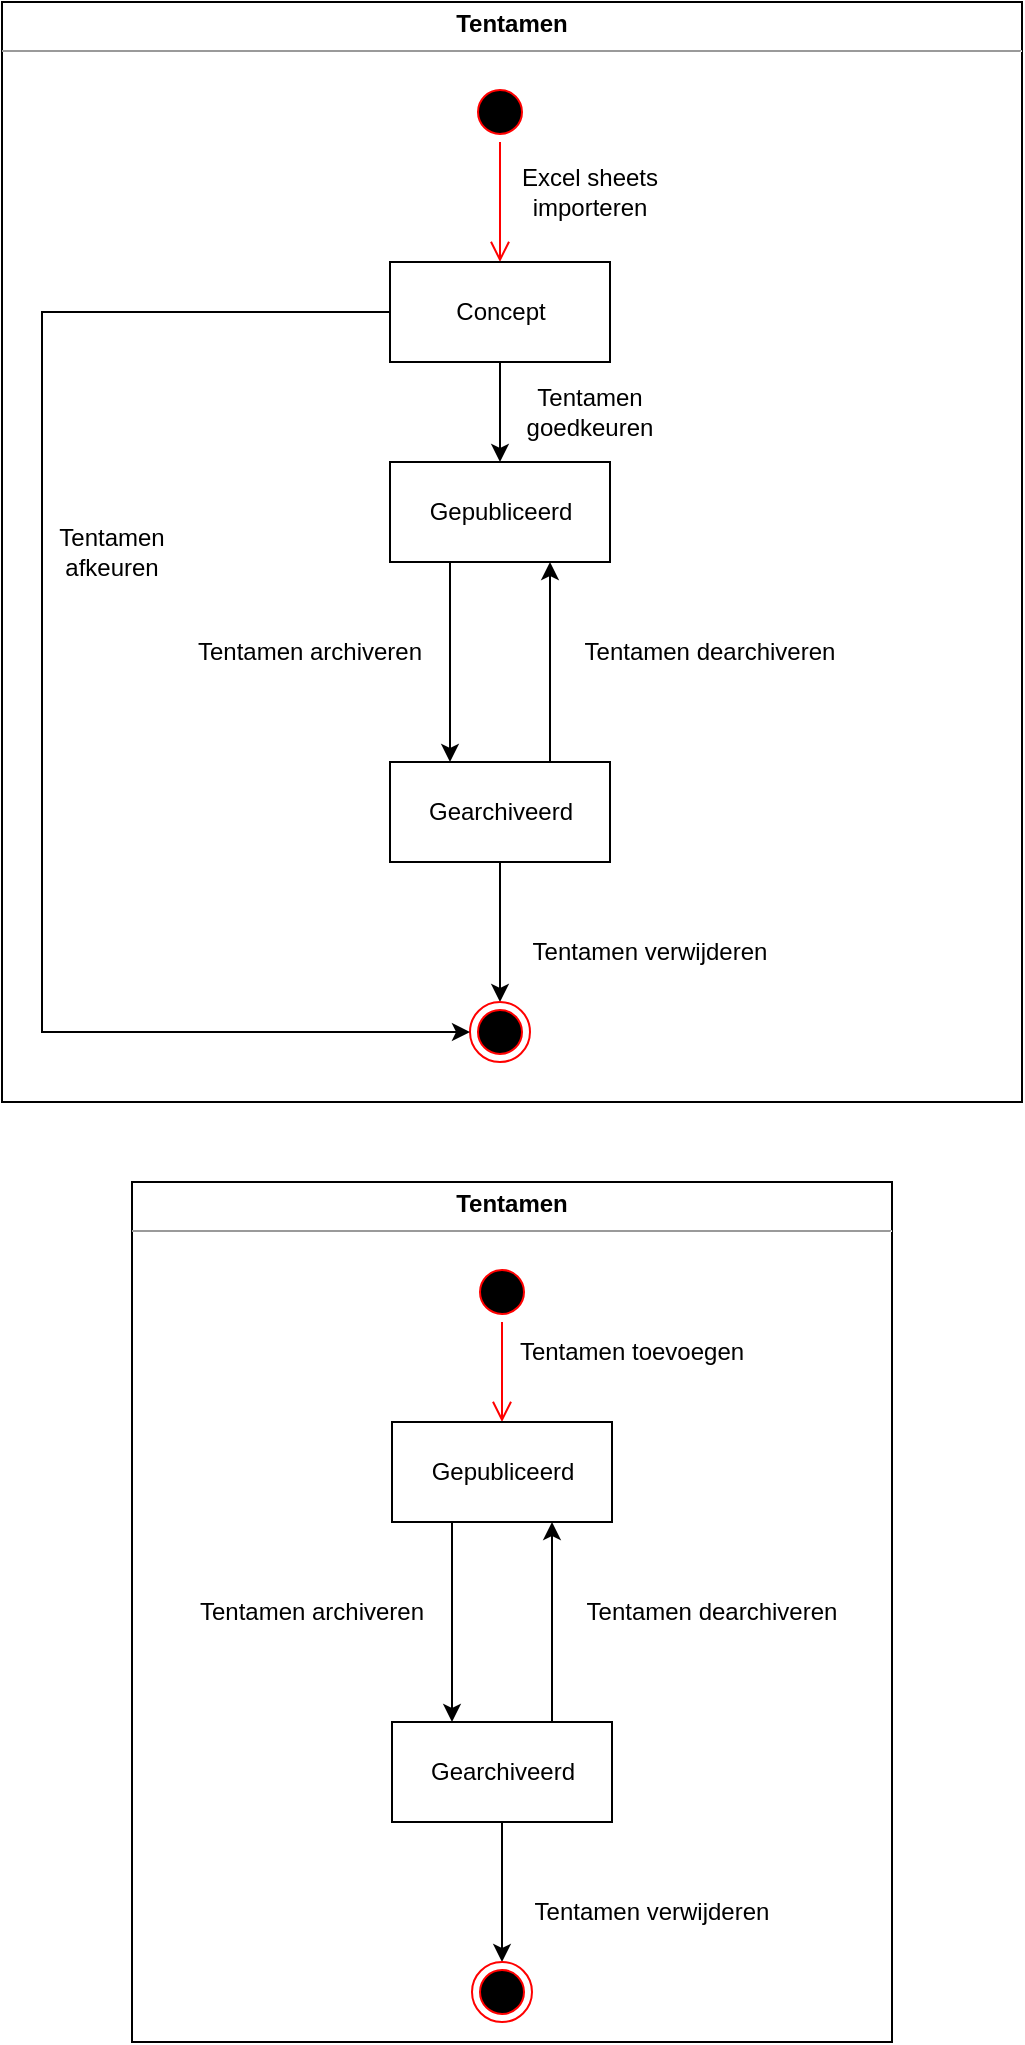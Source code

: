 <mxfile version="17.4.0" type="device"><diagram id="ib6jcw-bs7_IABvHuML8" name="Page-1"><mxGraphModel dx="1662" dy="780" grid="1" gridSize="10" guides="1" tooltips="1" connect="1" arrows="1" fold="1" page="1" pageScale="1" pageWidth="827" pageHeight="1169" math="0" shadow="0"><root><mxCell id="0"/><mxCell id="1" parent="0"/><mxCell id="Hy5UCykBbYx0nSHoMQnh-1" value="&lt;p style=&quot;margin: 0px ; margin-top: 4px ; text-align: center&quot;&gt;&lt;b&gt;Tentamen&lt;/b&gt;&lt;/p&gt;&lt;hr size=&quot;1&quot;&gt;&lt;div style=&quot;height: 2px&quot;&gt;&lt;/div&gt;" style="verticalAlign=top;align=left;overflow=fill;fontSize=12;fontFamily=Helvetica;html=1;" vertex="1" parent="1"><mxGeometry x="225" y="670" width="380" height="430" as="geometry"/></mxCell><mxCell id="Hy5UCykBbYx0nSHoMQnh-2" value="" style="ellipse;html=1;shape=startState;fillColor=#000000;strokeColor=#ff0000;" vertex="1" parent="1"><mxGeometry x="395" y="710" width="30" height="30" as="geometry"/></mxCell><mxCell id="Hy5UCykBbYx0nSHoMQnh-3" value="" style="edgeStyle=orthogonalEdgeStyle;html=1;verticalAlign=bottom;endArrow=open;endSize=8;strokeColor=#ff0000;rounded=0;" edge="1" source="Hy5UCykBbYx0nSHoMQnh-2" parent="1" target="Hy5UCykBbYx0nSHoMQnh-4"><mxGeometry relative="1" as="geometry"><mxPoint x="410" y="770" as="targetPoint"/></mxGeometry></mxCell><mxCell id="Hy5UCykBbYx0nSHoMQnh-7" style="edgeStyle=orthogonalEdgeStyle;rounded=0;orthogonalLoop=1;jettySize=auto;html=1;" edge="1" parent="1" source="Hy5UCykBbYx0nSHoMQnh-4" target="Hy5UCykBbYx0nSHoMQnh-6"><mxGeometry relative="1" as="geometry"><Array as="points"><mxPoint x="385" y="870"/><mxPoint x="385" y="870"/></Array></mxGeometry></mxCell><mxCell id="Hy5UCykBbYx0nSHoMQnh-4" value="Gepubliceerd" style="html=1;" vertex="1" parent="1"><mxGeometry x="355" y="790" width="110" height="50" as="geometry"/></mxCell><mxCell id="Hy5UCykBbYx0nSHoMQnh-8" style="edgeStyle=orthogonalEdgeStyle;rounded=0;orthogonalLoop=1;jettySize=auto;html=1;" edge="1" parent="1" source="Hy5UCykBbYx0nSHoMQnh-6" target="Hy5UCykBbYx0nSHoMQnh-4"><mxGeometry relative="1" as="geometry"><Array as="points"><mxPoint x="435" y="860"/><mxPoint x="435" y="860"/></Array></mxGeometry></mxCell><mxCell id="Hy5UCykBbYx0nSHoMQnh-14" style="edgeStyle=orthogonalEdgeStyle;rounded=0;orthogonalLoop=1;jettySize=auto;html=1;" edge="1" parent="1" source="Hy5UCykBbYx0nSHoMQnh-6" target="Hy5UCykBbYx0nSHoMQnh-12"><mxGeometry relative="1" as="geometry"/></mxCell><mxCell id="Hy5UCykBbYx0nSHoMQnh-6" value="Gearchiveerd" style="html=1;" vertex="1" parent="1"><mxGeometry x="355" y="940" width="110" height="50" as="geometry"/></mxCell><mxCell id="Hy5UCykBbYx0nSHoMQnh-10" value="Tentamen archiveren" style="text;html=1;strokeColor=none;fillColor=none;align=center;verticalAlign=middle;whiteSpace=wrap;rounded=0;" vertex="1" parent="1"><mxGeometry x="255" y="870" width="120" height="30" as="geometry"/></mxCell><mxCell id="Hy5UCykBbYx0nSHoMQnh-11" value="Tentamen dearchiveren" style="text;html=1;strokeColor=none;fillColor=none;align=center;verticalAlign=middle;whiteSpace=wrap;rounded=0;" vertex="1" parent="1"><mxGeometry x="445" y="870" width="140" height="30" as="geometry"/></mxCell><mxCell id="Hy5UCykBbYx0nSHoMQnh-12" value="" style="ellipse;html=1;shape=endState;fillColor=#000000;strokeColor=#ff0000;" vertex="1" parent="1"><mxGeometry x="395" y="1060" width="30" height="30" as="geometry"/></mxCell><mxCell id="Hy5UCykBbYx0nSHoMQnh-13" value="Tentamen toevoegen" style="text;html=1;strokeColor=none;fillColor=none;align=center;verticalAlign=middle;whiteSpace=wrap;rounded=0;" vertex="1" parent="1"><mxGeometry x="415" y="740" width="120" height="30" as="geometry"/></mxCell><mxCell id="Hy5UCykBbYx0nSHoMQnh-15" value="Tentamen verwijderen" style="text;html=1;strokeColor=none;fillColor=none;align=center;verticalAlign=middle;whiteSpace=wrap;rounded=0;" vertex="1" parent="1"><mxGeometry x="415" y="1020" width="140" height="30" as="geometry"/></mxCell><mxCell id="Hy5UCykBbYx0nSHoMQnh-16" value="&lt;p style=&quot;margin: 0px ; margin-top: 4px ; text-align: center&quot;&gt;&lt;b&gt;Tentamen&lt;/b&gt;&lt;/p&gt;&lt;hr size=&quot;1&quot;&gt;&lt;div style=&quot;height: 2px&quot;&gt;&lt;/div&gt;" style="verticalAlign=top;align=left;overflow=fill;fontSize=12;fontFamily=Helvetica;html=1;" vertex="1" parent="1"><mxGeometry x="160" y="80" width="510" height="550" as="geometry"/></mxCell><mxCell id="Hy5UCykBbYx0nSHoMQnh-17" value="" style="ellipse;html=1;shape=startState;fillColor=#000000;strokeColor=#ff0000;" vertex="1" parent="1"><mxGeometry x="394" y="120" width="30" height="30" as="geometry"/></mxCell><mxCell id="Hy5UCykBbYx0nSHoMQnh-18" value="" style="edgeStyle=orthogonalEdgeStyle;html=1;verticalAlign=bottom;endArrow=open;endSize=8;strokeColor=#ff0000;rounded=0;" edge="1" parent="1" source="Hy5UCykBbYx0nSHoMQnh-17" target="Hy5UCykBbYx0nSHoMQnh-29"><mxGeometry relative="1" as="geometry"><mxPoint x="869" y="490" as="targetPoint"/></mxGeometry></mxCell><mxCell id="Hy5UCykBbYx0nSHoMQnh-19" style="edgeStyle=orthogonalEdgeStyle;rounded=0;orthogonalLoop=1;jettySize=auto;html=1;" edge="1" parent="1" source="Hy5UCykBbYx0nSHoMQnh-20" target="Hy5UCykBbYx0nSHoMQnh-23"><mxGeometry relative="1" as="geometry"><Array as="points"><mxPoint x="384" y="390"/><mxPoint x="384" y="390"/></Array></mxGeometry></mxCell><mxCell id="Hy5UCykBbYx0nSHoMQnh-20" value="Gepubliceerd" style="html=1;" vertex="1" parent="1"><mxGeometry x="354" y="310" width="110" height="50" as="geometry"/></mxCell><mxCell id="Hy5UCykBbYx0nSHoMQnh-21" style="edgeStyle=orthogonalEdgeStyle;rounded=0;orthogonalLoop=1;jettySize=auto;html=1;" edge="1" parent="1" source="Hy5UCykBbYx0nSHoMQnh-23" target="Hy5UCykBbYx0nSHoMQnh-20"><mxGeometry relative="1" as="geometry"><Array as="points"><mxPoint x="434" y="380"/><mxPoint x="434" y="380"/></Array></mxGeometry></mxCell><mxCell id="Hy5UCykBbYx0nSHoMQnh-22" style="edgeStyle=orthogonalEdgeStyle;rounded=0;orthogonalLoop=1;jettySize=auto;html=1;" edge="1" parent="1" source="Hy5UCykBbYx0nSHoMQnh-23" target="Hy5UCykBbYx0nSHoMQnh-26"><mxGeometry relative="1" as="geometry"/></mxCell><mxCell id="Hy5UCykBbYx0nSHoMQnh-23" value="Gearchiveerd" style="html=1;" vertex="1" parent="1"><mxGeometry x="354" y="460" width="110" height="50" as="geometry"/></mxCell><mxCell id="Hy5UCykBbYx0nSHoMQnh-24" value="Tentamen archiveren" style="text;html=1;strokeColor=none;fillColor=none;align=center;verticalAlign=middle;whiteSpace=wrap;rounded=0;" vertex="1" parent="1"><mxGeometry x="254" y="390" width="120" height="30" as="geometry"/></mxCell><mxCell id="Hy5UCykBbYx0nSHoMQnh-25" value="Tentamen dearchiveren" style="text;html=1;strokeColor=none;fillColor=none;align=center;verticalAlign=middle;whiteSpace=wrap;rounded=0;" vertex="1" parent="1"><mxGeometry x="444" y="390" width="140" height="30" as="geometry"/></mxCell><mxCell id="Hy5UCykBbYx0nSHoMQnh-26" value="" style="ellipse;html=1;shape=endState;fillColor=#000000;strokeColor=#ff0000;" vertex="1" parent="1"><mxGeometry x="394" y="580" width="30" height="30" as="geometry"/></mxCell><mxCell id="Hy5UCykBbYx0nSHoMQnh-27" value="Tentamen goedkeuren" style="text;html=1;strokeColor=none;fillColor=none;align=center;verticalAlign=middle;whiteSpace=wrap;rounded=0;" vertex="1" parent="1"><mxGeometry x="394" y="270" width="120" height="30" as="geometry"/></mxCell><mxCell id="Hy5UCykBbYx0nSHoMQnh-28" value="Tentamen verwijderen" style="text;html=1;strokeColor=none;fillColor=none;align=center;verticalAlign=middle;whiteSpace=wrap;rounded=0;" vertex="1" parent="1"><mxGeometry x="414" y="540" width="140" height="30" as="geometry"/></mxCell><mxCell id="Hy5UCykBbYx0nSHoMQnh-31" style="edgeStyle=orthogonalEdgeStyle;rounded=0;orthogonalLoop=1;jettySize=auto;html=1;" edge="1" parent="1" source="Hy5UCykBbYx0nSHoMQnh-29" target="Hy5UCykBbYx0nSHoMQnh-20"><mxGeometry relative="1" as="geometry"/></mxCell><mxCell id="Hy5UCykBbYx0nSHoMQnh-32" style="edgeStyle=orthogonalEdgeStyle;rounded=0;orthogonalLoop=1;jettySize=auto;html=1;" edge="1" parent="1" source="Hy5UCykBbYx0nSHoMQnh-29" target="Hy5UCykBbYx0nSHoMQnh-26"><mxGeometry relative="1" as="geometry"><Array as="points"><mxPoint x="180" y="235"/><mxPoint x="180" y="595"/></Array></mxGeometry></mxCell><mxCell id="Hy5UCykBbYx0nSHoMQnh-29" value="Concept" style="html=1;" vertex="1" parent="1"><mxGeometry x="354" y="210" width="110" height="50" as="geometry"/></mxCell><mxCell id="Hy5UCykBbYx0nSHoMQnh-30" value="Excel sheets importeren" style="text;html=1;strokeColor=none;fillColor=none;align=center;verticalAlign=middle;whiteSpace=wrap;rounded=0;" vertex="1" parent="1"><mxGeometry x="394" y="160" width="120" height="30" as="geometry"/></mxCell><mxCell id="Hy5UCykBbYx0nSHoMQnh-33" value="Tentamen afkeuren" style="text;html=1;strokeColor=none;fillColor=none;align=center;verticalAlign=middle;whiteSpace=wrap;rounded=0;" vertex="1" parent="1"><mxGeometry x="170" y="340" width="90" height="30" as="geometry"/></mxCell></root></mxGraphModel></diagram></mxfile>